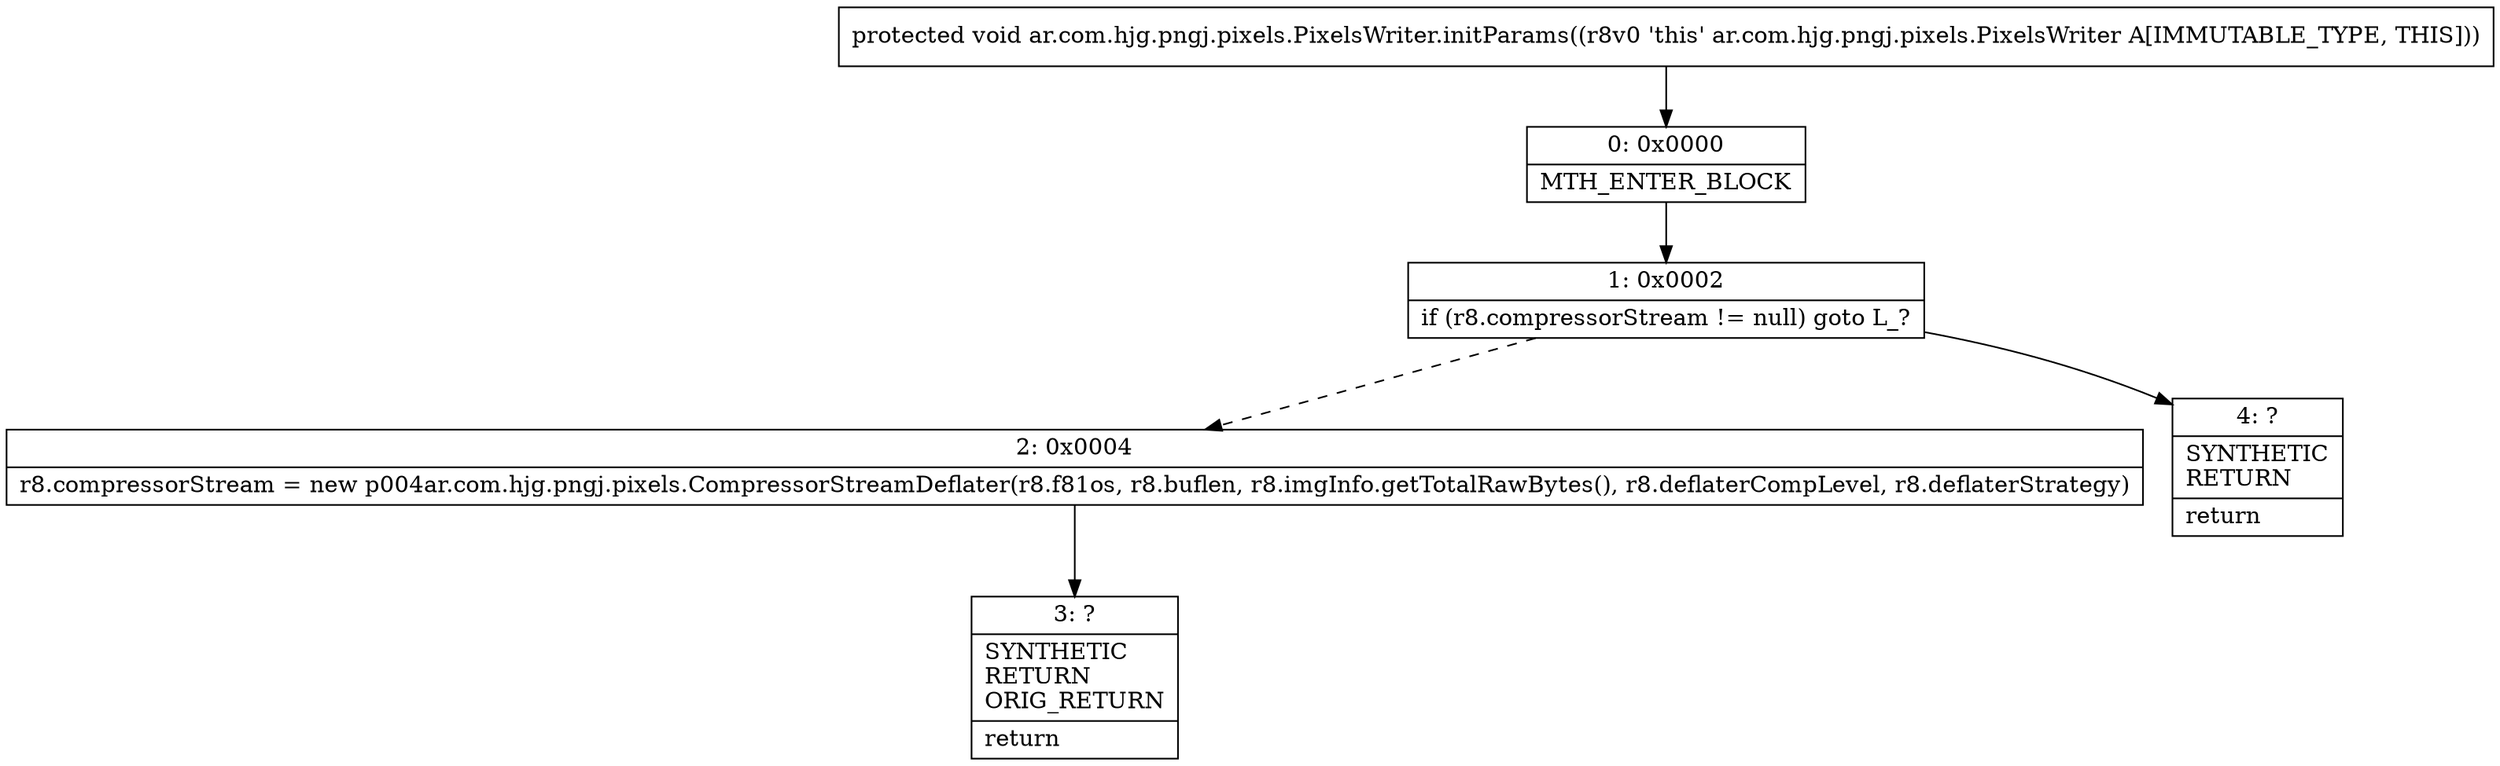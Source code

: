 digraph "CFG forar.com.hjg.pngj.pixels.PixelsWriter.initParams()V" {
Node_0 [shape=record,label="{0\:\ 0x0000|MTH_ENTER_BLOCK\l}"];
Node_1 [shape=record,label="{1\:\ 0x0002|if (r8.compressorStream != null) goto L_?\l}"];
Node_2 [shape=record,label="{2\:\ 0x0004|r8.compressorStream = new p004ar.com.hjg.pngj.pixels.CompressorStreamDeflater(r8.f81os, r8.buflen, r8.imgInfo.getTotalRawBytes(), r8.deflaterCompLevel, r8.deflaterStrategy)\l}"];
Node_3 [shape=record,label="{3\:\ ?|SYNTHETIC\lRETURN\lORIG_RETURN\l|return\l}"];
Node_4 [shape=record,label="{4\:\ ?|SYNTHETIC\lRETURN\l|return\l}"];
MethodNode[shape=record,label="{protected void ar.com.hjg.pngj.pixels.PixelsWriter.initParams((r8v0 'this' ar.com.hjg.pngj.pixels.PixelsWriter A[IMMUTABLE_TYPE, THIS])) }"];
MethodNode -> Node_0;
Node_0 -> Node_1;
Node_1 -> Node_2[style=dashed];
Node_1 -> Node_4;
Node_2 -> Node_3;
}

